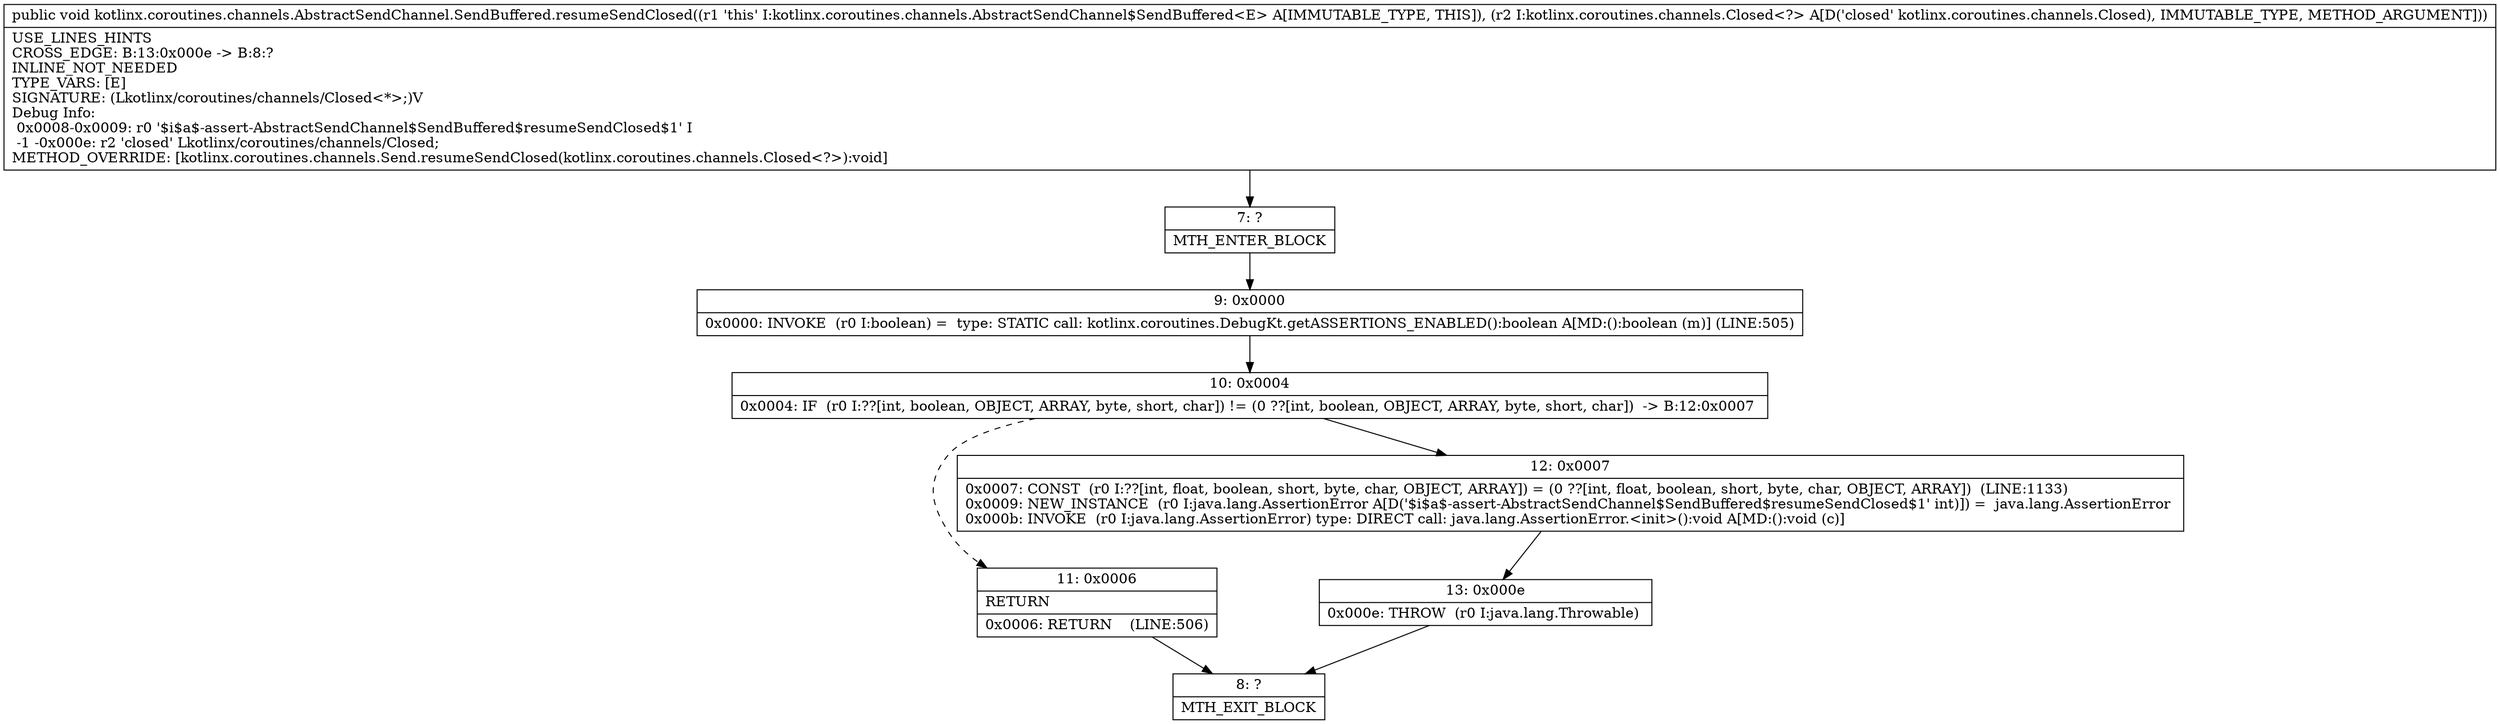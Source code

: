 digraph "CFG forkotlinx.coroutines.channels.AbstractSendChannel.SendBuffered.resumeSendClosed(Lkotlinx\/coroutines\/channels\/Closed;)V" {
Node_7 [shape=record,label="{7\:\ ?|MTH_ENTER_BLOCK\l}"];
Node_9 [shape=record,label="{9\:\ 0x0000|0x0000: INVOKE  (r0 I:boolean) =  type: STATIC call: kotlinx.coroutines.DebugKt.getASSERTIONS_ENABLED():boolean A[MD:():boolean (m)] (LINE:505)\l}"];
Node_10 [shape=record,label="{10\:\ 0x0004|0x0004: IF  (r0 I:??[int, boolean, OBJECT, ARRAY, byte, short, char]) != (0 ??[int, boolean, OBJECT, ARRAY, byte, short, char])  \-\> B:12:0x0007 \l}"];
Node_11 [shape=record,label="{11\:\ 0x0006|RETURN\l|0x0006: RETURN    (LINE:506)\l}"];
Node_8 [shape=record,label="{8\:\ ?|MTH_EXIT_BLOCK\l}"];
Node_12 [shape=record,label="{12\:\ 0x0007|0x0007: CONST  (r0 I:??[int, float, boolean, short, byte, char, OBJECT, ARRAY]) = (0 ??[int, float, boolean, short, byte, char, OBJECT, ARRAY])  (LINE:1133)\l0x0009: NEW_INSTANCE  (r0 I:java.lang.AssertionError A[D('$i$a$\-assert\-AbstractSendChannel$SendBuffered$resumeSendClosed$1' int)]) =  java.lang.AssertionError \l0x000b: INVOKE  (r0 I:java.lang.AssertionError) type: DIRECT call: java.lang.AssertionError.\<init\>():void A[MD:():void (c)]\l}"];
Node_13 [shape=record,label="{13\:\ 0x000e|0x000e: THROW  (r0 I:java.lang.Throwable) \l}"];
MethodNode[shape=record,label="{public void kotlinx.coroutines.channels.AbstractSendChannel.SendBuffered.resumeSendClosed((r1 'this' I:kotlinx.coroutines.channels.AbstractSendChannel$SendBuffered\<E\> A[IMMUTABLE_TYPE, THIS]), (r2 I:kotlinx.coroutines.channels.Closed\<?\> A[D('closed' kotlinx.coroutines.channels.Closed), IMMUTABLE_TYPE, METHOD_ARGUMENT]))  | USE_LINES_HINTS\lCROSS_EDGE: B:13:0x000e \-\> B:8:?\lINLINE_NOT_NEEDED\lTYPE_VARS: [E]\lSIGNATURE: (Lkotlinx\/coroutines\/channels\/Closed\<*\>;)V\lDebug Info:\l  0x0008\-0x0009: r0 '$i$a$\-assert\-AbstractSendChannel$SendBuffered$resumeSendClosed$1' I\l  \-1 \-0x000e: r2 'closed' Lkotlinx\/coroutines\/channels\/Closed;\lMETHOD_OVERRIDE: [kotlinx.coroutines.channels.Send.resumeSendClosed(kotlinx.coroutines.channels.Closed\<?\>):void]\l}"];
MethodNode -> Node_7;Node_7 -> Node_9;
Node_9 -> Node_10;
Node_10 -> Node_11[style=dashed];
Node_10 -> Node_12;
Node_11 -> Node_8;
Node_12 -> Node_13;
Node_13 -> Node_8;
}

